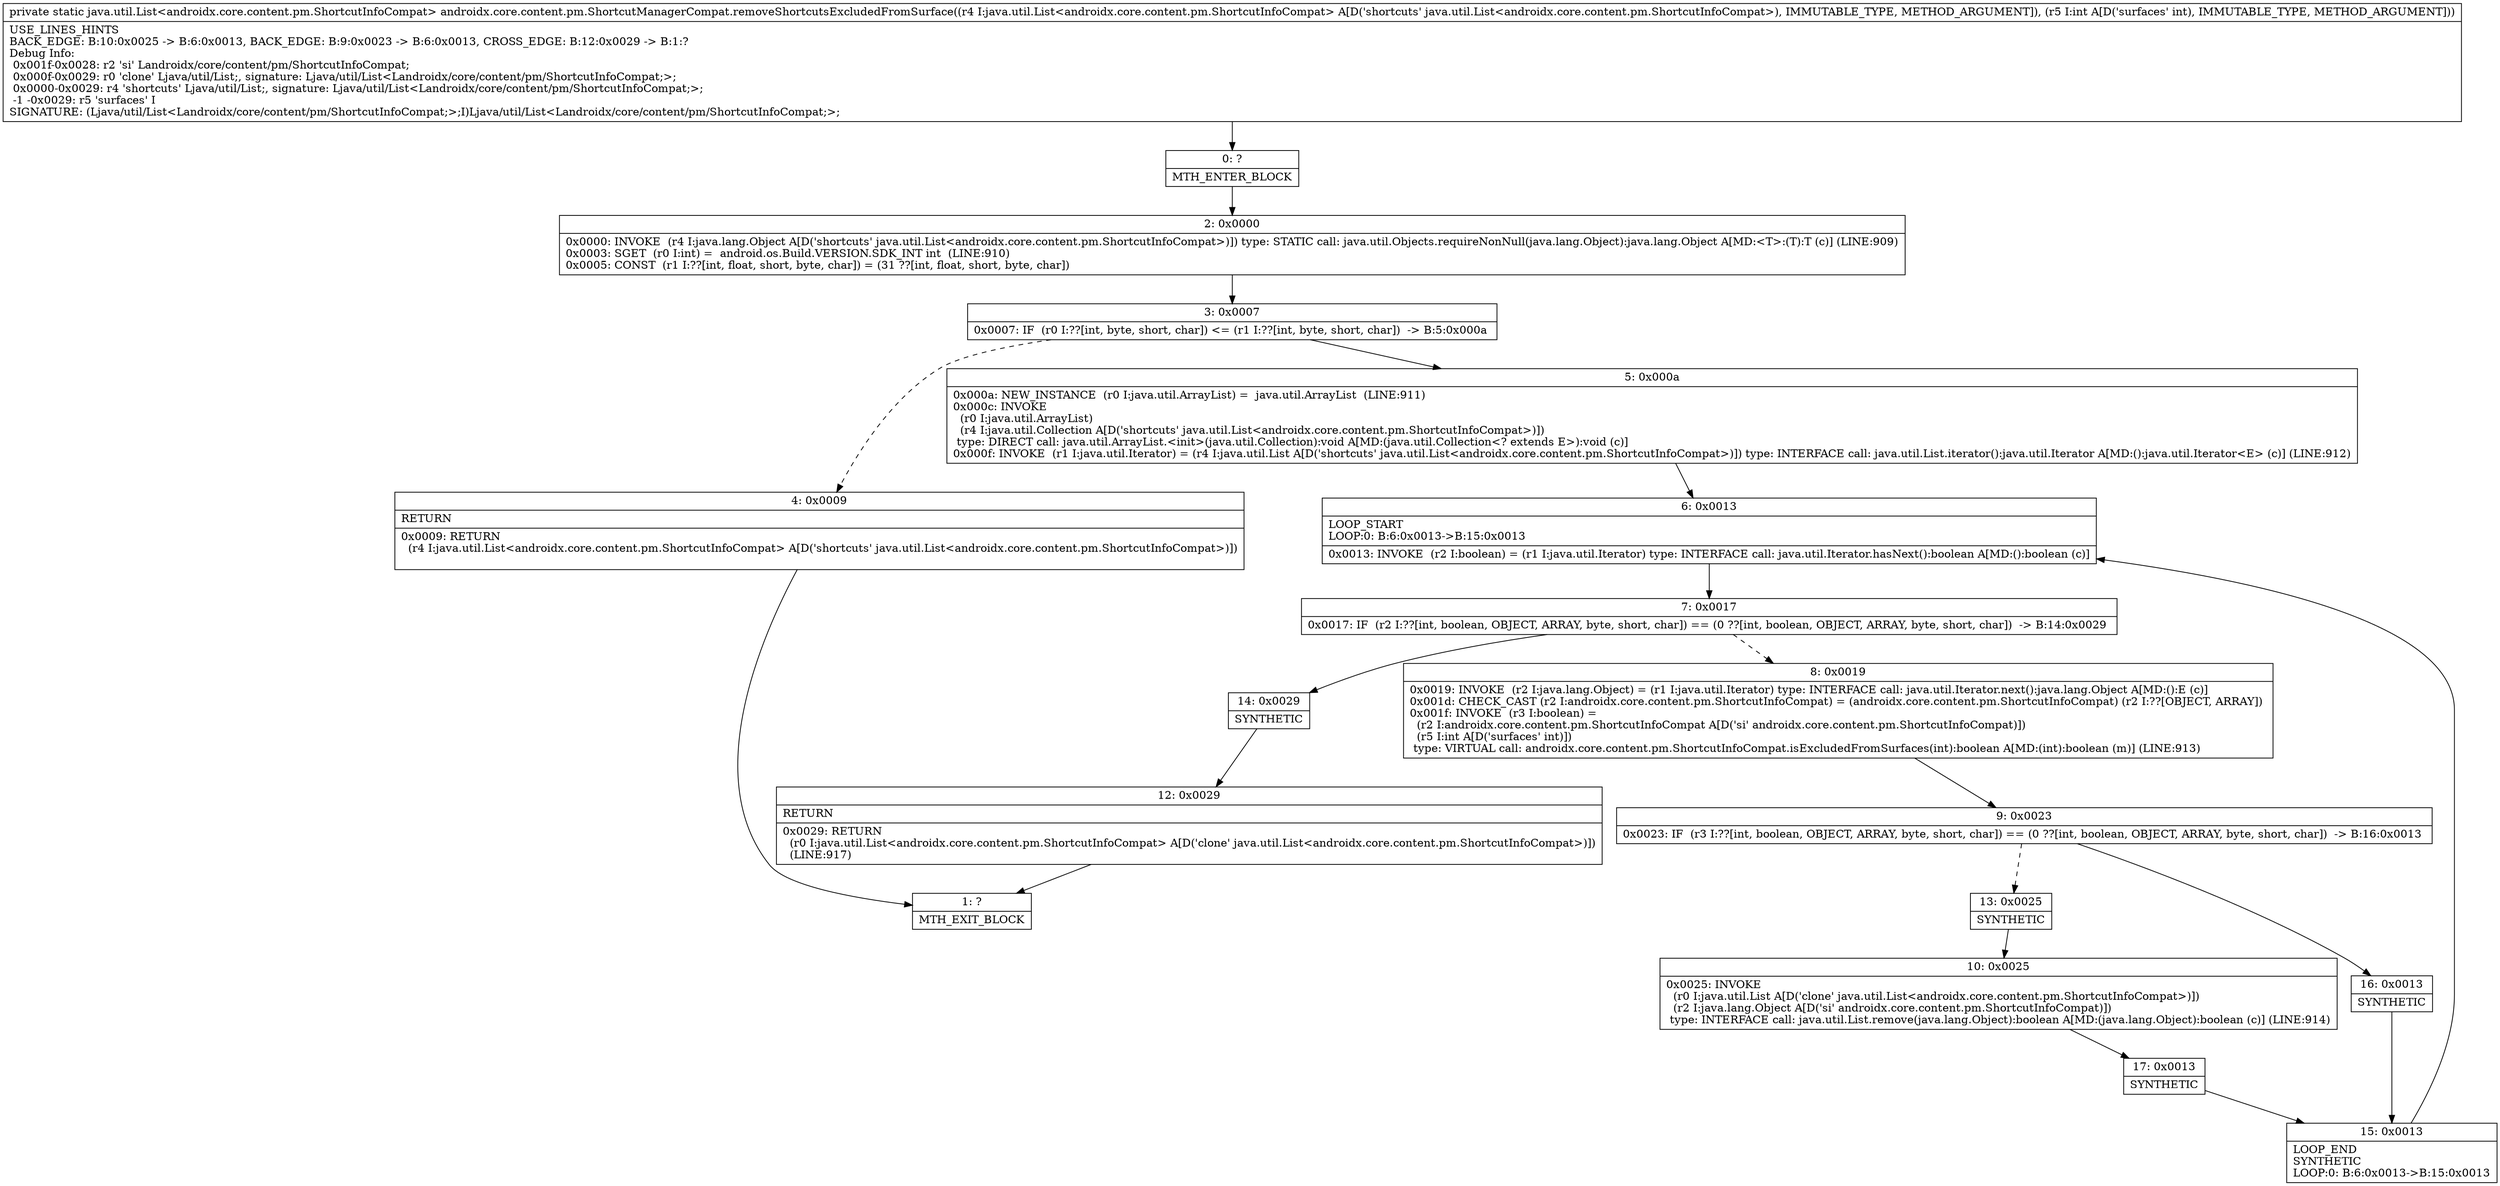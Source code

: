 digraph "CFG forandroidx.core.content.pm.ShortcutManagerCompat.removeShortcutsExcludedFromSurface(Ljava\/util\/List;I)Ljava\/util\/List;" {
Node_0 [shape=record,label="{0\:\ ?|MTH_ENTER_BLOCK\l}"];
Node_2 [shape=record,label="{2\:\ 0x0000|0x0000: INVOKE  (r4 I:java.lang.Object A[D('shortcuts' java.util.List\<androidx.core.content.pm.ShortcutInfoCompat\>)]) type: STATIC call: java.util.Objects.requireNonNull(java.lang.Object):java.lang.Object A[MD:\<T\>:(T):T (c)] (LINE:909)\l0x0003: SGET  (r0 I:int) =  android.os.Build.VERSION.SDK_INT int  (LINE:910)\l0x0005: CONST  (r1 I:??[int, float, short, byte, char]) = (31 ??[int, float, short, byte, char]) \l}"];
Node_3 [shape=record,label="{3\:\ 0x0007|0x0007: IF  (r0 I:??[int, byte, short, char]) \<= (r1 I:??[int, byte, short, char])  \-\> B:5:0x000a \l}"];
Node_4 [shape=record,label="{4\:\ 0x0009|RETURN\l|0x0009: RETURN  \l  (r4 I:java.util.List\<androidx.core.content.pm.ShortcutInfoCompat\> A[D('shortcuts' java.util.List\<androidx.core.content.pm.ShortcutInfoCompat\>)])\l \l}"];
Node_1 [shape=record,label="{1\:\ ?|MTH_EXIT_BLOCK\l}"];
Node_5 [shape=record,label="{5\:\ 0x000a|0x000a: NEW_INSTANCE  (r0 I:java.util.ArrayList) =  java.util.ArrayList  (LINE:911)\l0x000c: INVOKE  \l  (r0 I:java.util.ArrayList)\l  (r4 I:java.util.Collection A[D('shortcuts' java.util.List\<androidx.core.content.pm.ShortcutInfoCompat\>)])\l type: DIRECT call: java.util.ArrayList.\<init\>(java.util.Collection):void A[MD:(java.util.Collection\<? extends E\>):void (c)]\l0x000f: INVOKE  (r1 I:java.util.Iterator) = (r4 I:java.util.List A[D('shortcuts' java.util.List\<androidx.core.content.pm.ShortcutInfoCompat\>)]) type: INTERFACE call: java.util.List.iterator():java.util.Iterator A[MD:():java.util.Iterator\<E\> (c)] (LINE:912)\l}"];
Node_6 [shape=record,label="{6\:\ 0x0013|LOOP_START\lLOOP:0: B:6:0x0013\-\>B:15:0x0013\l|0x0013: INVOKE  (r2 I:boolean) = (r1 I:java.util.Iterator) type: INTERFACE call: java.util.Iterator.hasNext():boolean A[MD:():boolean (c)]\l}"];
Node_7 [shape=record,label="{7\:\ 0x0017|0x0017: IF  (r2 I:??[int, boolean, OBJECT, ARRAY, byte, short, char]) == (0 ??[int, boolean, OBJECT, ARRAY, byte, short, char])  \-\> B:14:0x0029 \l}"];
Node_8 [shape=record,label="{8\:\ 0x0019|0x0019: INVOKE  (r2 I:java.lang.Object) = (r1 I:java.util.Iterator) type: INTERFACE call: java.util.Iterator.next():java.lang.Object A[MD:():E (c)]\l0x001d: CHECK_CAST (r2 I:androidx.core.content.pm.ShortcutInfoCompat) = (androidx.core.content.pm.ShortcutInfoCompat) (r2 I:??[OBJECT, ARRAY]) \l0x001f: INVOKE  (r3 I:boolean) = \l  (r2 I:androidx.core.content.pm.ShortcutInfoCompat A[D('si' androidx.core.content.pm.ShortcutInfoCompat)])\l  (r5 I:int A[D('surfaces' int)])\l type: VIRTUAL call: androidx.core.content.pm.ShortcutInfoCompat.isExcludedFromSurfaces(int):boolean A[MD:(int):boolean (m)] (LINE:913)\l}"];
Node_9 [shape=record,label="{9\:\ 0x0023|0x0023: IF  (r3 I:??[int, boolean, OBJECT, ARRAY, byte, short, char]) == (0 ??[int, boolean, OBJECT, ARRAY, byte, short, char])  \-\> B:16:0x0013 \l}"];
Node_13 [shape=record,label="{13\:\ 0x0025|SYNTHETIC\l}"];
Node_10 [shape=record,label="{10\:\ 0x0025|0x0025: INVOKE  \l  (r0 I:java.util.List A[D('clone' java.util.List\<androidx.core.content.pm.ShortcutInfoCompat\>)])\l  (r2 I:java.lang.Object A[D('si' androidx.core.content.pm.ShortcutInfoCompat)])\l type: INTERFACE call: java.util.List.remove(java.lang.Object):boolean A[MD:(java.lang.Object):boolean (c)] (LINE:914)\l}"];
Node_17 [shape=record,label="{17\:\ 0x0013|SYNTHETIC\l}"];
Node_15 [shape=record,label="{15\:\ 0x0013|LOOP_END\lSYNTHETIC\lLOOP:0: B:6:0x0013\-\>B:15:0x0013\l}"];
Node_16 [shape=record,label="{16\:\ 0x0013|SYNTHETIC\l}"];
Node_14 [shape=record,label="{14\:\ 0x0029|SYNTHETIC\l}"];
Node_12 [shape=record,label="{12\:\ 0x0029|RETURN\l|0x0029: RETURN  \l  (r0 I:java.util.List\<androidx.core.content.pm.ShortcutInfoCompat\> A[D('clone' java.util.List\<androidx.core.content.pm.ShortcutInfoCompat\>)])\l  (LINE:917)\l}"];
MethodNode[shape=record,label="{private static java.util.List\<androidx.core.content.pm.ShortcutInfoCompat\> androidx.core.content.pm.ShortcutManagerCompat.removeShortcutsExcludedFromSurface((r4 I:java.util.List\<androidx.core.content.pm.ShortcutInfoCompat\> A[D('shortcuts' java.util.List\<androidx.core.content.pm.ShortcutInfoCompat\>), IMMUTABLE_TYPE, METHOD_ARGUMENT]), (r5 I:int A[D('surfaces' int), IMMUTABLE_TYPE, METHOD_ARGUMENT]))  | USE_LINES_HINTS\lBACK_EDGE: B:10:0x0025 \-\> B:6:0x0013, BACK_EDGE: B:9:0x0023 \-\> B:6:0x0013, CROSS_EDGE: B:12:0x0029 \-\> B:1:?\lDebug Info:\l  0x001f\-0x0028: r2 'si' Landroidx\/core\/content\/pm\/ShortcutInfoCompat;\l  0x000f\-0x0029: r0 'clone' Ljava\/util\/List;, signature: Ljava\/util\/List\<Landroidx\/core\/content\/pm\/ShortcutInfoCompat;\>;\l  0x0000\-0x0029: r4 'shortcuts' Ljava\/util\/List;, signature: Ljava\/util\/List\<Landroidx\/core\/content\/pm\/ShortcutInfoCompat;\>;\l  \-1 \-0x0029: r5 'surfaces' I\lSIGNATURE: (Ljava\/util\/List\<Landroidx\/core\/content\/pm\/ShortcutInfoCompat;\>;I)Ljava\/util\/List\<Landroidx\/core\/content\/pm\/ShortcutInfoCompat;\>;\l}"];
MethodNode -> Node_0;Node_0 -> Node_2;
Node_2 -> Node_3;
Node_3 -> Node_4[style=dashed];
Node_3 -> Node_5;
Node_4 -> Node_1;
Node_5 -> Node_6;
Node_6 -> Node_7;
Node_7 -> Node_8[style=dashed];
Node_7 -> Node_14;
Node_8 -> Node_9;
Node_9 -> Node_13[style=dashed];
Node_9 -> Node_16;
Node_13 -> Node_10;
Node_10 -> Node_17;
Node_17 -> Node_15;
Node_15 -> Node_6;
Node_16 -> Node_15;
Node_14 -> Node_12;
Node_12 -> Node_1;
}

